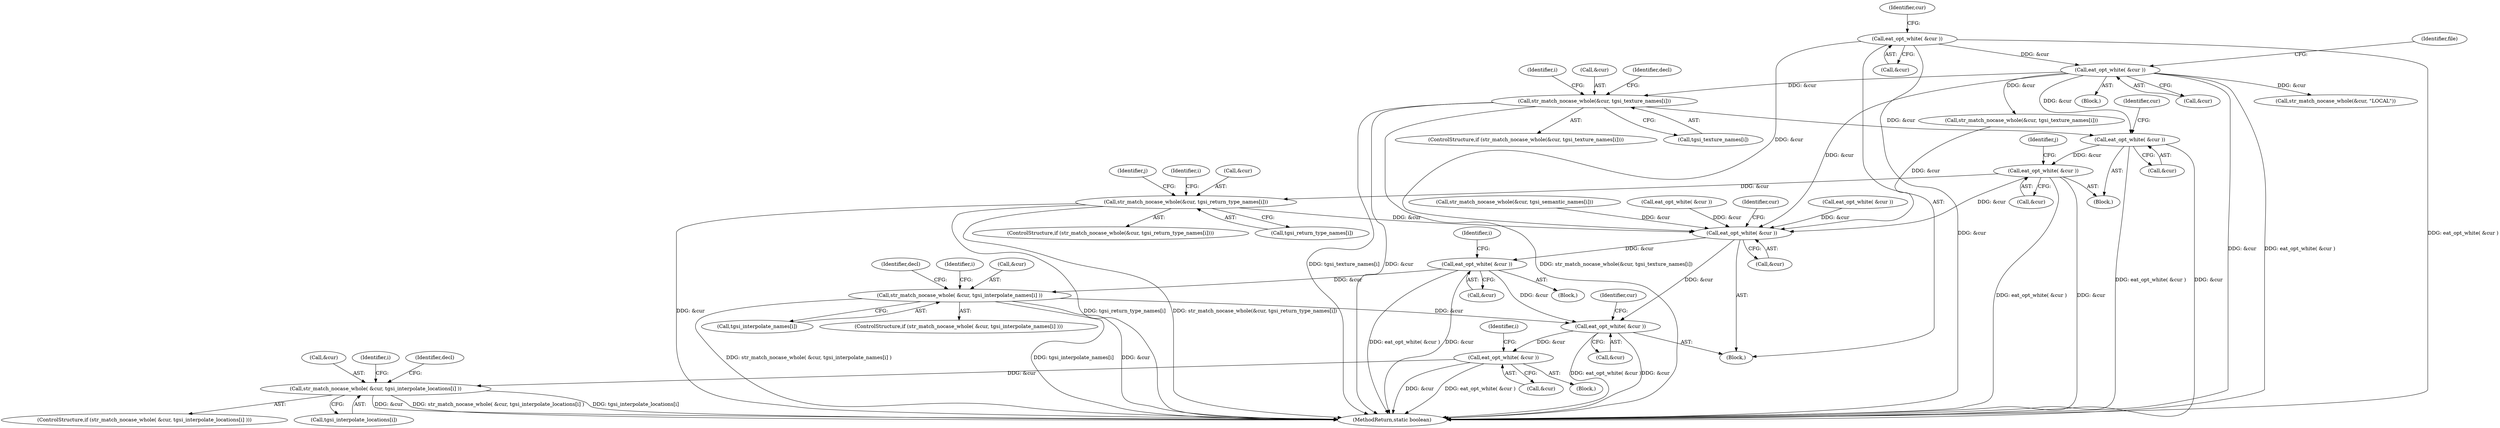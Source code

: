 digraph "0_virglrenderer_e534b51ca3c3cd25f3990589932a9ed711c59b27@pointer" {
"1003417" [label="(Call,str_match_nocase_whole(&cur, tgsi_return_type_names[i]))"];
"1003393" [label="(Call,eat_opt_white( &cur ))"];
"1003377" [label="(Call,eat_opt_white( &cur ))"];
"1003352" [label="(Call,str_match_nocase_whole(&cur, tgsi_texture_names[i]))"];
"1003233" [label="(Call,eat_opt_white( &cur ))"];
"1003130" [label="(Call,eat_opt_white( &cur ))"];
"1003684" [label="(Call,eat_opt_white( &cur ))"];
"1003699" [label="(Call,eat_opt_white( &cur ))"];
"1003713" [label="(Call,str_match_nocase_whole( &cur, tgsi_interpolate_names[i] ))"];
"1003755" [label="(Call,eat_opt_white( &cur ))"];
"1003770" [label="(Call,eat_opt_white( &cur ))"];
"1003784" [label="(Call,str_match_nocase_whole( &cur, tgsi_interpolate_locations[i] ))"];
"1003684" [label="(Call,eat_opt_white( &cur ))"];
"1003548" [label="(Call,str_match_nocase_whole(&cur, \"LOCAL\"))"];
"1003691" [label="(Identifier,cur)"];
"1003685" [label="(Call,&cur)"];
"1003714" [label="(Call,&cur)"];
"1003416" [label="(ControlStructure,if (str_match_nocase_whole(&cur, tgsi_return_type_names[i])))"];
"1003770" [label="(Call,eat_opt_white( &cur ))"];
"1003383" [label="(Identifier,cur)"];
"1003234" [label="(Call,&cur)"];
"1003136" [label="(Identifier,cur)"];
"1003785" [label="(Call,&cur)"];
"1003378" [label="(Call,&cur)"];
"1003784" [label="(Call,str_match_nocase_whole( &cur, tgsi_interpolate_locations[i] ))"];
"1002986" [label="(Block,)"];
"1003417" [label="(Call,str_match_nocase_whole(&cur, tgsi_return_type_names[i]))"];
"1003394" [label="(Call,&cur)"];
"1003398" [label="(Identifier,j)"];
"1003352" [label="(Call,str_match_nocase_whole(&cur, tgsi_texture_names[i]))"];
"1003766" [label="(Block,)"];
"1003775" [label="(Identifier,i)"];
"1003695" [label="(Block,)"];
"1003233" [label="(Call,eat_opt_white( &cur ))"];
"1003349" [label="(Identifier,i)"];
"1003393" [label="(Call,eat_opt_white( &cur ))"];
"1003783" [label="(ControlStructure,if (str_match_nocase_whole( &cur, tgsi_interpolate_locations[i] )))"];
"1003716" [label="(Call,tgsi_interpolate_names[i])"];
"1003353" [label="(Call,&cur)"];
"1003781" [label="(Identifier,i)"];
"1003771" [label="(Call,&cur)"];
"1003787" [label="(Call,tgsi_interpolate_locations[i])"];
"1003713" [label="(Call,str_match_nocase_whole( &cur, tgsi_interpolate_names[i] ))"];
"1003131" [label="(Call,&cur)"];
"1003699" [label="(Call,eat_opt_white( &cur ))"];
"1003704" [label="(Identifier,i)"];
"1003700" [label="(Call,&cur)"];
"1003420" [label="(Call,tgsi_return_type_names[i])"];
"1004167" [label="(MethodReturn,static boolean)"];
"1003340" [label="(Block,)"];
"1003351" [label="(ControlStructure,if (str_match_nocase_whole(&cur, tgsi_texture_names[i])))"];
"1003755" [label="(Call,eat_opt_white( &cur ))"];
"1003581" [label="(Call,eat_opt_white( &cur ))"];
"1003723" [label="(Identifier,decl)"];
"1003710" [label="(Identifier,i)"];
"1003794" [label="(Identifier,decl)"];
"1003252" [label="(Call,str_match_nocase_whole(&cur, tgsi_texture_names[i]))"];
"1003425" [label="(Identifier,j)"];
"1003228" [label="(Block,)"];
"1003712" [label="(ControlStructure,if (str_match_nocase_whole( &cur, tgsi_interpolate_names[i] )))"];
"1003756" [label="(Call,&cur)"];
"1003595" [label="(Call,str_match_nocase_whole(&cur, tgsi_semantic_names[i]))"];
"1003762" [label="(Identifier,cur)"];
"1003362" [label="(Identifier,decl)"];
"1003377" [label="(Call,eat_opt_white( &cur ))"];
"1003130" [label="(Call,eat_opt_white( &cur ))"];
"1003414" [label="(Identifier,i)"];
"1003418" [label="(Call,&cur)"];
"1003238" [label="(Identifier,file)"];
"1003570" [label="(Call,eat_opt_white( &cur ))"];
"1003355" [label="(Call,tgsi_texture_names[i])"];
"1003417" -> "1003416"  [label="AST: "];
"1003417" -> "1003420"  [label="CFG: "];
"1003418" -> "1003417"  [label="AST: "];
"1003420" -> "1003417"  [label="AST: "];
"1003425" -> "1003417"  [label="CFG: "];
"1003414" -> "1003417"  [label="CFG: "];
"1003417" -> "1004167"  [label="DDG: &cur"];
"1003417" -> "1004167"  [label="DDG: tgsi_return_type_names[i]"];
"1003417" -> "1004167"  [label="DDG: str_match_nocase_whole(&cur, tgsi_return_type_names[i])"];
"1003393" -> "1003417"  [label="DDG: &cur"];
"1003417" -> "1003684"  [label="DDG: &cur"];
"1003393" -> "1003340"  [label="AST: "];
"1003393" -> "1003394"  [label="CFG: "];
"1003394" -> "1003393"  [label="AST: "];
"1003398" -> "1003393"  [label="CFG: "];
"1003393" -> "1004167"  [label="DDG: &cur"];
"1003393" -> "1004167"  [label="DDG: eat_opt_white( &cur )"];
"1003377" -> "1003393"  [label="DDG: &cur"];
"1003393" -> "1003684"  [label="DDG: &cur"];
"1003377" -> "1003340"  [label="AST: "];
"1003377" -> "1003378"  [label="CFG: "];
"1003378" -> "1003377"  [label="AST: "];
"1003383" -> "1003377"  [label="CFG: "];
"1003377" -> "1004167"  [label="DDG: eat_opt_white( &cur )"];
"1003377" -> "1004167"  [label="DDG: &cur"];
"1003352" -> "1003377"  [label="DDG: &cur"];
"1003233" -> "1003377"  [label="DDG: &cur"];
"1003352" -> "1003351"  [label="AST: "];
"1003352" -> "1003355"  [label="CFG: "];
"1003353" -> "1003352"  [label="AST: "];
"1003355" -> "1003352"  [label="AST: "];
"1003362" -> "1003352"  [label="CFG: "];
"1003349" -> "1003352"  [label="CFG: "];
"1003352" -> "1004167"  [label="DDG: &cur"];
"1003352" -> "1004167"  [label="DDG: str_match_nocase_whole(&cur, tgsi_texture_names[i])"];
"1003352" -> "1004167"  [label="DDG: tgsi_texture_names[i]"];
"1003233" -> "1003352"  [label="DDG: &cur"];
"1003233" -> "1003228"  [label="AST: "];
"1003233" -> "1003234"  [label="CFG: "];
"1003234" -> "1003233"  [label="AST: "];
"1003238" -> "1003233"  [label="CFG: "];
"1003233" -> "1004167"  [label="DDG: &cur"];
"1003233" -> "1004167"  [label="DDG: eat_opt_white( &cur )"];
"1003130" -> "1003233"  [label="DDG: &cur"];
"1003233" -> "1003252"  [label="DDG: &cur"];
"1003233" -> "1003548"  [label="DDG: &cur"];
"1003233" -> "1003684"  [label="DDG: &cur"];
"1003130" -> "1002986"  [label="AST: "];
"1003130" -> "1003131"  [label="CFG: "];
"1003131" -> "1003130"  [label="AST: "];
"1003136" -> "1003130"  [label="CFG: "];
"1003130" -> "1004167"  [label="DDG: &cur"];
"1003130" -> "1004167"  [label="DDG: eat_opt_white( &cur )"];
"1003130" -> "1003684"  [label="DDG: &cur"];
"1003684" -> "1002986"  [label="AST: "];
"1003684" -> "1003685"  [label="CFG: "];
"1003685" -> "1003684"  [label="AST: "];
"1003691" -> "1003684"  [label="CFG: "];
"1003581" -> "1003684"  [label="DDG: &cur"];
"1003252" -> "1003684"  [label="DDG: &cur"];
"1003570" -> "1003684"  [label="DDG: &cur"];
"1003595" -> "1003684"  [label="DDG: &cur"];
"1003684" -> "1003699"  [label="DDG: &cur"];
"1003684" -> "1003755"  [label="DDG: &cur"];
"1003699" -> "1003695"  [label="AST: "];
"1003699" -> "1003700"  [label="CFG: "];
"1003700" -> "1003699"  [label="AST: "];
"1003704" -> "1003699"  [label="CFG: "];
"1003699" -> "1004167"  [label="DDG: &cur"];
"1003699" -> "1004167"  [label="DDG: eat_opt_white( &cur )"];
"1003699" -> "1003713"  [label="DDG: &cur"];
"1003699" -> "1003755"  [label="DDG: &cur"];
"1003713" -> "1003712"  [label="AST: "];
"1003713" -> "1003716"  [label="CFG: "];
"1003714" -> "1003713"  [label="AST: "];
"1003716" -> "1003713"  [label="AST: "];
"1003723" -> "1003713"  [label="CFG: "];
"1003710" -> "1003713"  [label="CFG: "];
"1003713" -> "1004167"  [label="DDG: str_match_nocase_whole( &cur, tgsi_interpolate_names[i] )"];
"1003713" -> "1004167"  [label="DDG: tgsi_interpolate_names[i]"];
"1003713" -> "1004167"  [label="DDG: &cur"];
"1003713" -> "1003755"  [label="DDG: &cur"];
"1003755" -> "1002986"  [label="AST: "];
"1003755" -> "1003756"  [label="CFG: "];
"1003756" -> "1003755"  [label="AST: "];
"1003762" -> "1003755"  [label="CFG: "];
"1003755" -> "1004167"  [label="DDG: eat_opt_white( &cur )"];
"1003755" -> "1004167"  [label="DDG: &cur"];
"1003755" -> "1003770"  [label="DDG: &cur"];
"1003770" -> "1003766"  [label="AST: "];
"1003770" -> "1003771"  [label="CFG: "];
"1003771" -> "1003770"  [label="AST: "];
"1003775" -> "1003770"  [label="CFG: "];
"1003770" -> "1004167"  [label="DDG: &cur"];
"1003770" -> "1004167"  [label="DDG: eat_opt_white( &cur )"];
"1003770" -> "1003784"  [label="DDG: &cur"];
"1003784" -> "1003783"  [label="AST: "];
"1003784" -> "1003787"  [label="CFG: "];
"1003785" -> "1003784"  [label="AST: "];
"1003787" -> "1003784"  [label="AST: "];
"1003794" -> "1003784"  [label="CFG: "];
"1003781" -> "1003784"  [label="CFG: "];
"1003784" -> "1004167"  [label="DDG: str_match_nocase_whole( &cur, tgsi_interpolate_locations[i] )"];
"1003784" -> "1004167"  [label="DDG: tgsi_interpolate_locations[i]"];
"1003784" -> "1004167"  [label="DDG: &cur"];
}
